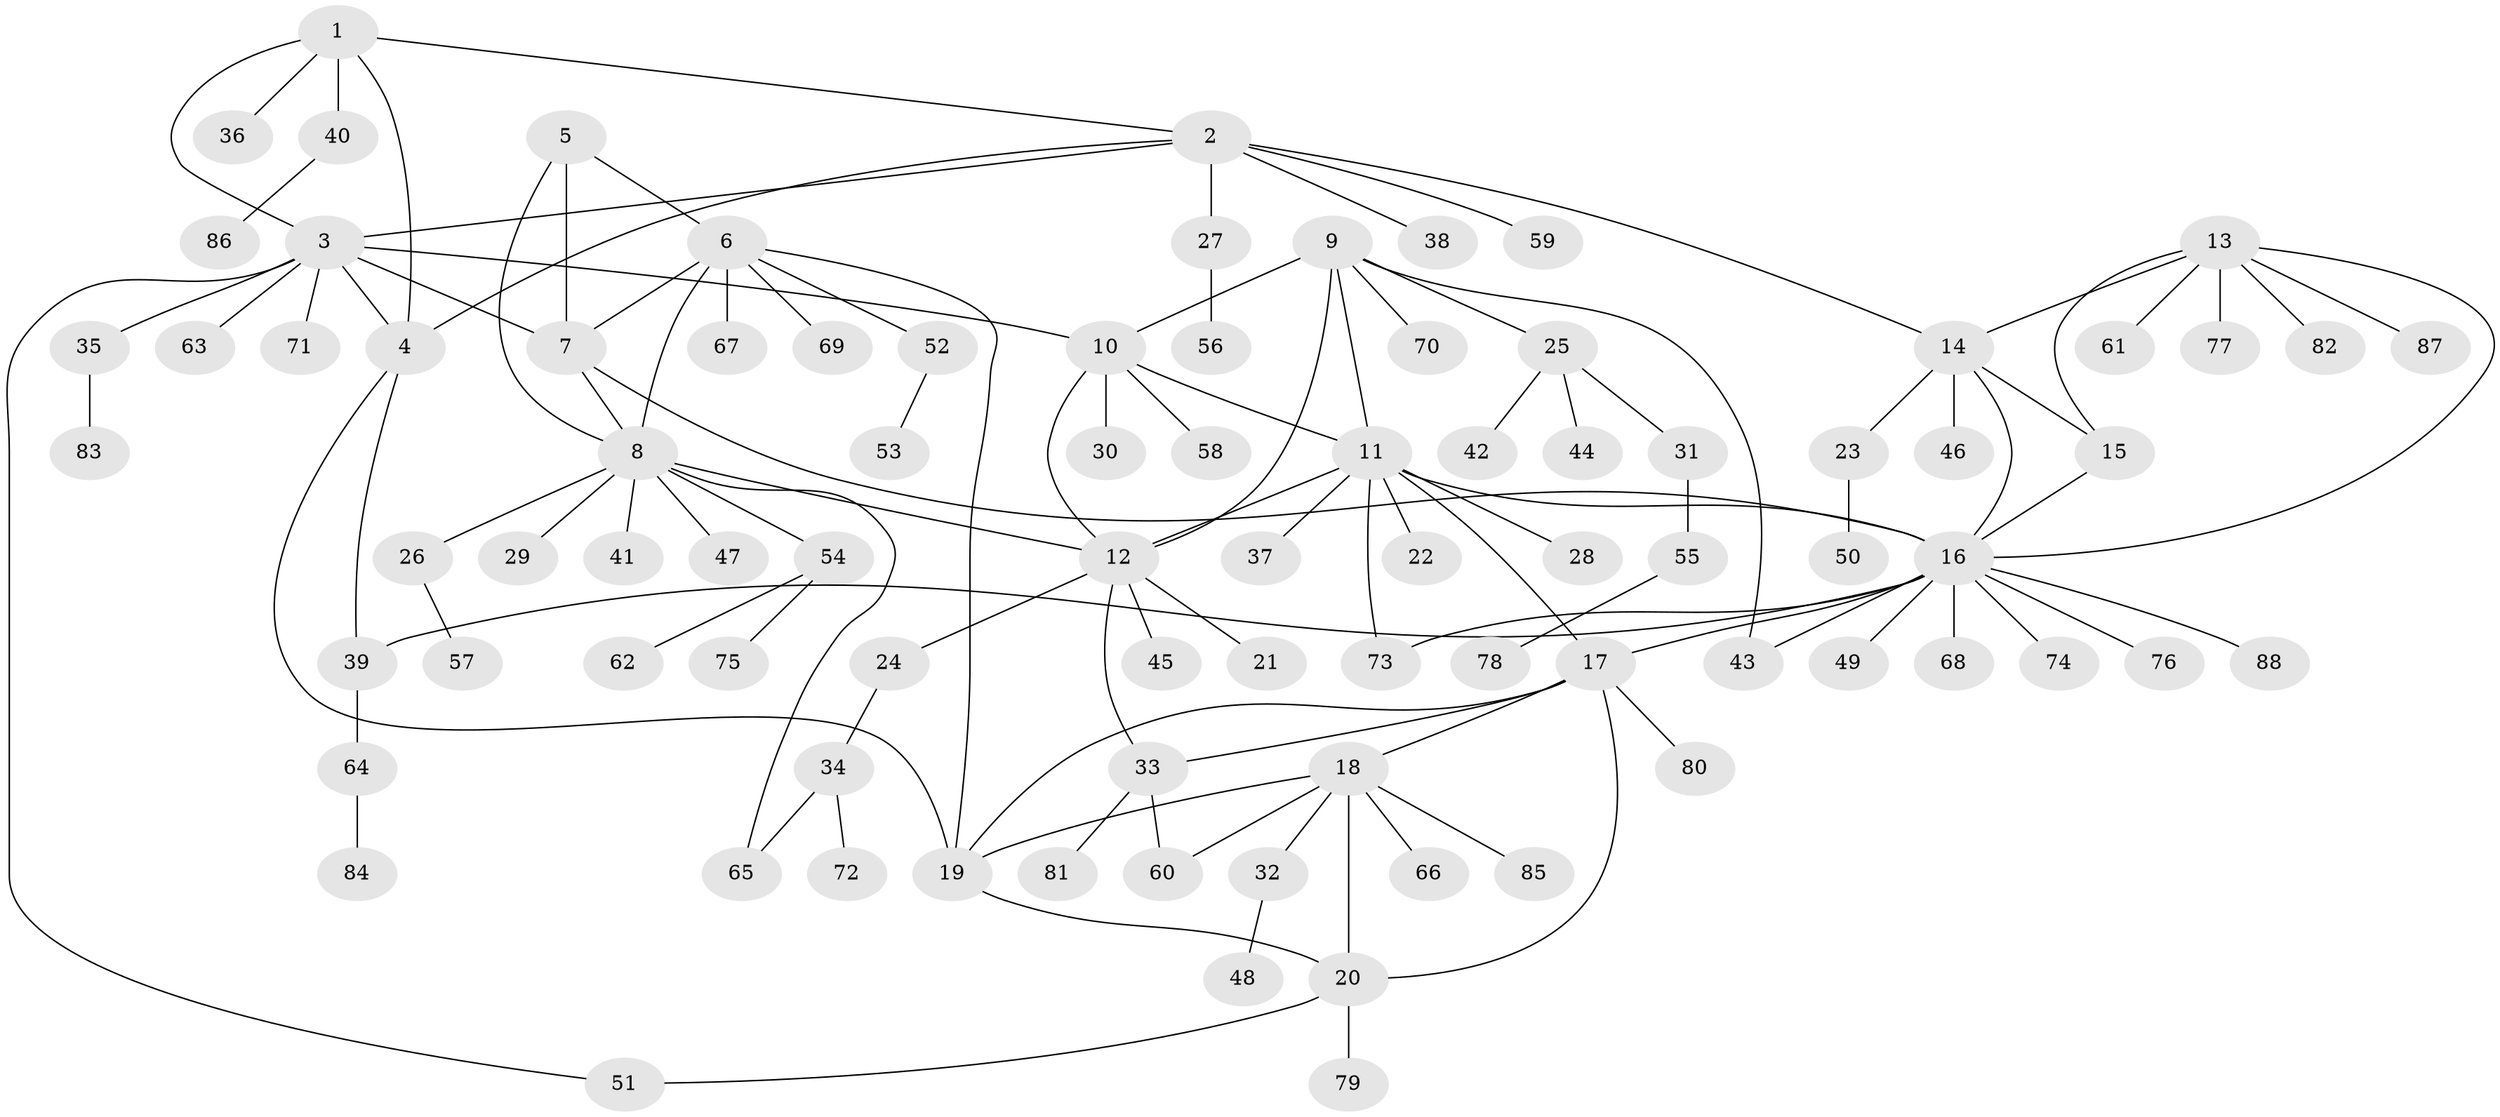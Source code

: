 // coarse degree distribution, {6: 0.030303030303030304, 11: 0.030303030303030304, 3: 0.045454545454545456, 9: 0.015151515151515152, 5: 0.06060606060606061, 7: 0.030303030303030304, 12: 0.015151515151515152, 10: 0.015151515151515152, 4: 0.045454545454545456, 1: 0.6363636363636364, 2: 0.07575757575757576}
// Generated by graph-tools (version 1.1) at 2025/42/03/06/25 10:42:14]
// undirected, 88 vertices, 115 edges
graph export_dot {
graph [start="1"]
  node [color=gray90,style=filled];
  1;
  2;
  3;
  4;
  5;
  6;
  7;
  8;
  9;
  10;
  11;
  12;
  13;
  14;
  15;
  16;
  17;
  18;
  19;
  20;
  21;
  22;
  23;
  24;
  25;
  26;
  27;
  28;
  29;
  30;
  31;
  32;
  33;
  34;
  35;
  36;
  37;
  38;
  39;
  40;
  41;
  42;
  43;
  44;
  45;
  46;
  47;
  48;
  49;
  50;
  51;
  52;
  53;
  54;
  55;
  56;
  57;
  58;
  59;
  60;
  61;
  62;
  63;
  64;
  65;
  66;
  67;
  68;
  69;
  70;
  71;
  72;
  73;
  74;
  75;
  76;
  77;
  78;
  79;
  80;
  81;
  82;
  83;
  84;
  85;
  86;
  87;
  88;
  1 -- 2;
  1 -- 3;
  1 -- 4;
  1 -- 36;
  1 -- 40;
  2 -- 3;
  2 -- 4;
  2 -- 14;
  2 -- 27;
  2 -- 38;
  2 -- 59;
  3 -- 4;
  3 -- 7;
  3 -- 10;
  3 -- 35;
  3 -- 51;
  3 -- 63;
  3 -- 71;
  4 -- 19;
  4 -- 39;
  5 -- 6;
  5 -- 7;
  5 -- 8;
  6 -- 7;
  6 -- 8;
  6 -- 19;
  6 -- 52;
  6 -- 67;
  6 -- 69;
  7 -- 8;
  7 -- 16;
  8 -- 12;
  8 -- 26;
  8 -- 29;
  8 -- 41;
  8 -- 47;
  8 -- 54;
  8 -- 65;
  9 -- 10;
  9 -- 11;
  9 -- 12;
  9 -- 25;
  9 -- 43;
  9 -- 70;
  10 -- 11;
  10 -- 12;
  10 -- 30;
  10 -- 58;
  11 -- 12;
  11 -- 16;
  11 -- 17;
  11 -- 22;
  11 -- 28;
  11 -- 37;
  11 -- 73;
  12 -- 21;
  12 -- 24;
  12 -- 33;
  12 -- 45;
  13 -- 14;
  13 -- 15;
  13 -- 16;
  13 -- 61;
  13 -- 77;
  13 -- 82;
  13 -- 87;
  14 -- 15;
  14 -- 16;
  14 -- 23;
  14 -- 46;
  15 -- 16;
  16 -- 17;
  16 -- 39;
  16 -- 43;
  16 -- 49;
  16 -- 68;
  16 -- 73;
  16 -- 74;
  16 -- 76;
  16 -- 88;
  17 -- 18;
  17 -- 19;
  17 -- 20;
  17 -- 33;
  17 -- 80;
  18 -- 19;
  18 -- 20;
  18 -- 32;
  18 -- 60;
  18 -- 66;
  18 -- 85;
  19 -- 20;
  20 -- 51;
  20 -- 79;
  23 -- 50;
  24 -- 34;
  25 -- 31;
  25 -- 42;
  25 -- 44;
  26 -- 57;
  27 -- 56;
  31 -- 55;
  32 -- 48;
  33 -- 60;
  33 -- 81;
  34 -- 65;
  34 -- 72;
  35 -- 83;
  39 -- 64;
  40 -- 86;
  52 -- 53;
  54 -- 62;
  54 -- 75;
  55 -- 78;
  64 -- 84;
}

